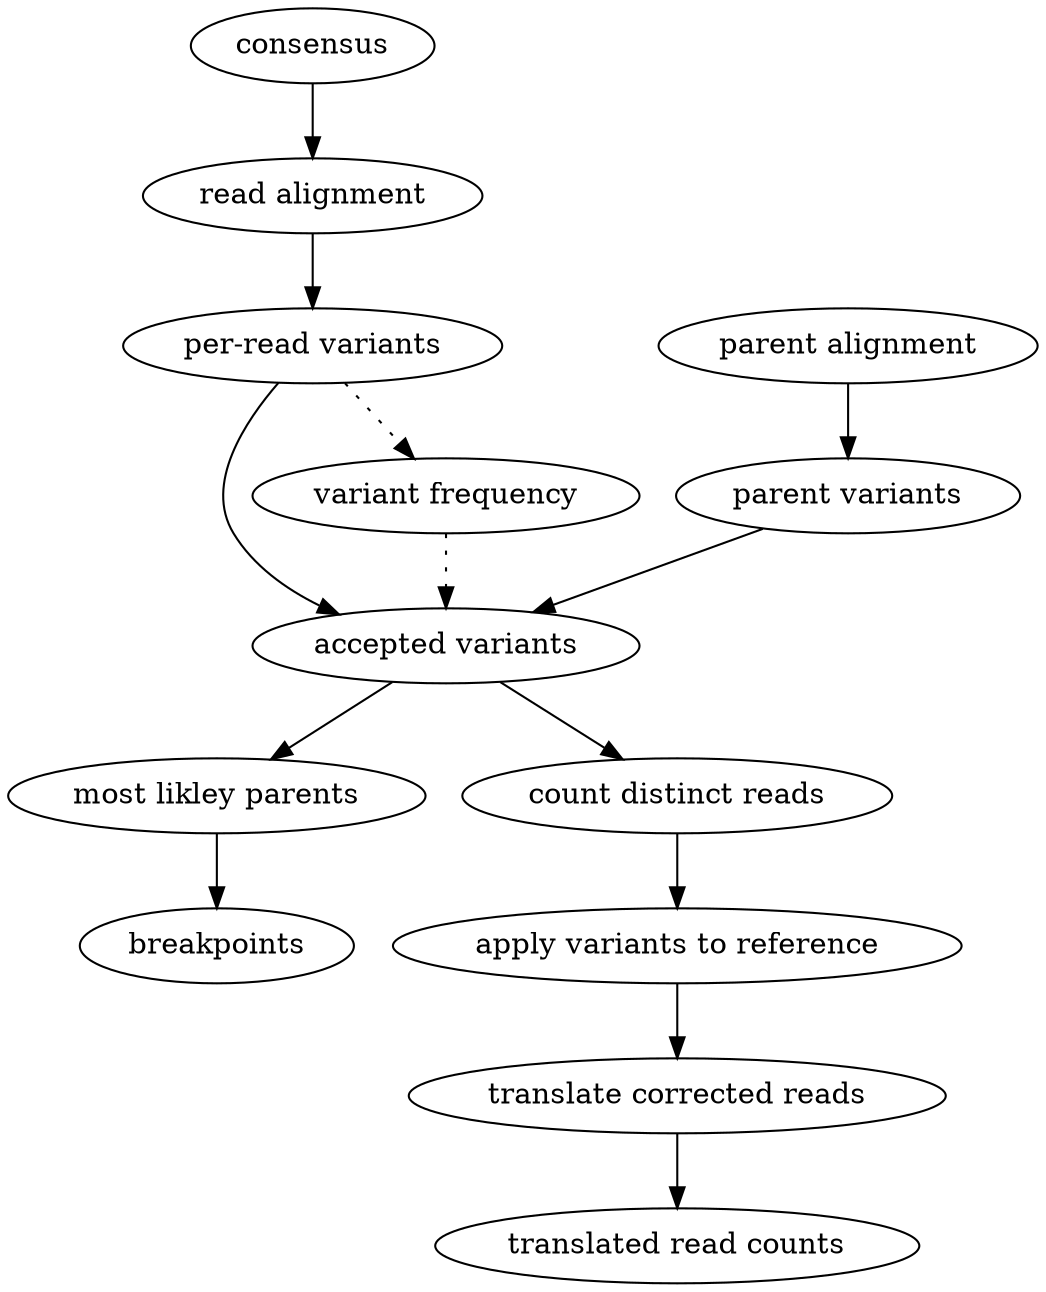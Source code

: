 digraph {
    a [label = "consensus"]
    b [label = "read alignment"]
    c [label = "per-read variants"]
    d [label = "parent alignment"]
    e [label = "parent variants"]
    f [label = "accepted variants"]
    g [label = "most likley parents"]
    h [label = "breakpoints"]
    i [label = "count distinct reads"]
    j [label = "apply variants to reference"]
    k [label = "translate corrected reads"]
    l [label = "translated read counts"]
    m [label = "variant frequency"]
    a -> b
    b -> c
    d -> e
    e -> f
    c -> f
    c -> m [style = "dotted"]
    m -> f [style = "dotted"]
    f -> g
    g -> h
    f -> i
    i -> j
    j -> k
    k -> l
}